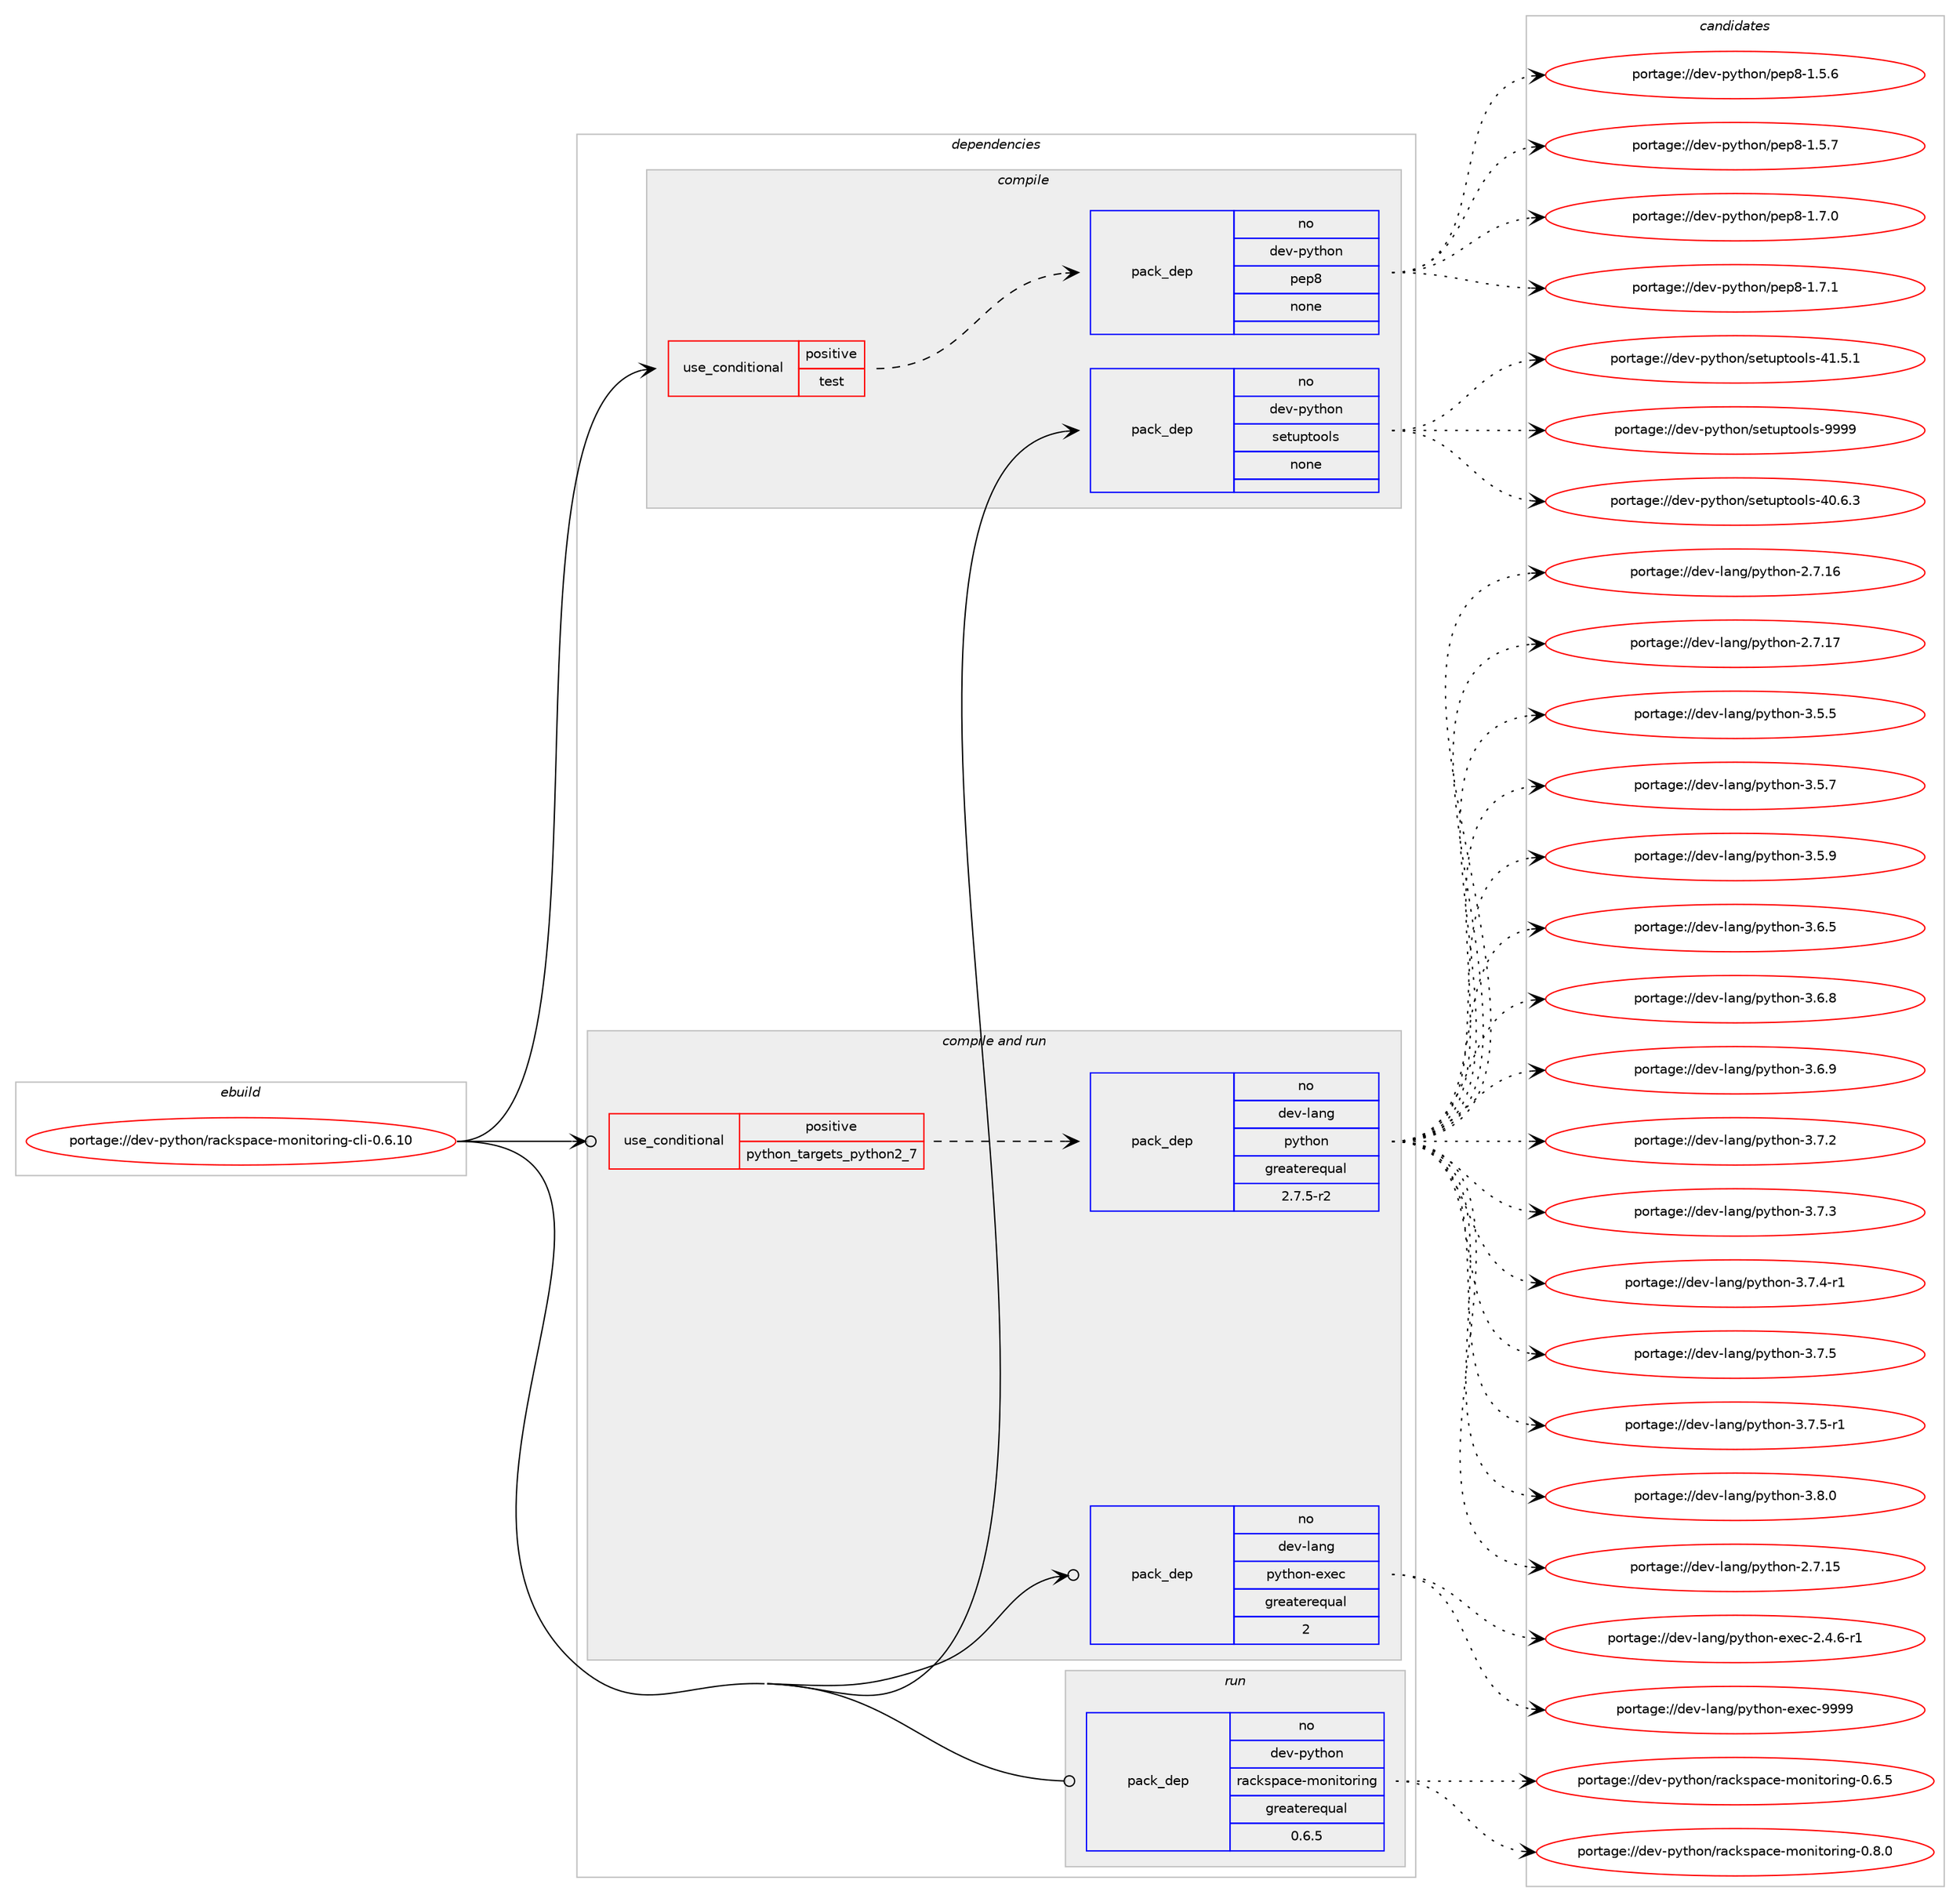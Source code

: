 digraph prolog {

# *************
# Graph options
# *************

newrank=true;
concentrate=true;
compound=true;
graph [rankdir=LR,fontname=Helvetica,fontsize=10,ranksep=1.5];#, ranksep=2.5, nodesep=0.2];
edge  [arrowhead=vee];
node  [fontname=Helvetica,fontsize=10];

# **********
# The ebuild
# **********

subgraph cluster_leftcol {
color=gray;
rank=same;
label=<<i>ebuild</i>>;
id [label="portage://dev-python/rackspace-monitoring-cli-0.6.10", color=red, width=4, href="../dev-python/rackspace-monitoring-cli-0.6.10.svg"];
}

# ****************
# The dependencies
# ****************

subgraph cluster_midcol {
color=gray;
label=<<i>dependencies</i>>;
subgraph cluster_compile {
fillcolor="#eeeeee";
style=filled;
label=<<i>compile</i>>;
subgraph cond37685 {
dependency169417 [label=<<TABLE BORDER="0" CELLBORDER="1" CELLSPACING="0" CELLPADDING="4"><TR><TD ROWSPAN="3" CELLPADDING="10">use_conditional</TD></TR><TR><TD>positive</TD></TR><TR><TD>test</TD></TR></TABLE>>, shape=none, color=red];
subgraph pack128330 {
dependency169418 [label=<<TABLE BORDER="0" CELLBORDER="1" CELLSPACING="0" CELLPADDING="4" WIDTH="220"><TR><TD ROWSPAN="6" CELLPADDING="30">pack_dep</TD></TR><TR><TD WIDTH="110">no</TD></TR><TR><TD>dev-python</TD></TR><TR><TD>pep8</TD></TR><TR><TD>none</TD></TR><TR><TD></TD></TR></TABLE>>, shape=none, color=blue];
}
dependency169417:e -> dependency169418:w [weight=20,style="dashed",arrowhead="vee"];
}
id:e -> dependency169417:w [weight=20,style="solid",arrowhead="vee"];
subgraph pack128331 {
dependency169419 [label=<<TABLE BORDER="0" CELLBORDER="1" CELLSPACING="0" CELLPADDING="4" WIDTH="220"><TR><TD ROWSPAN="6" CELLPADDING="30">pack_dep</TD></TR><TR><TD WIDTH="110">no</TD></TR><TR><TD>dev-python</TD></TR><TR><TD>setuptools</TD></TR><TR><TD>none</TD></TR><TR><TD></TD></TR></TABLE>>, shape=none, color=blue];
}
id:e -> dependency169419:w [weight=20,style="solid",arrowhead="vee"];
}
subgraph cluster_compileandrun {
fillcolor="#eeeeee";
style=filled;
label=<<i>compile and run</i>>;
subgraph cond37686 {
dependency169420 [label=<<TABLE BORDER="0" CELLBORDER="1" CELLSPACING="0" CELLPADDING="4"><TR><TD ROWSPAN="3" CELLPADDING="10">use_conditional</TD></TR><TR><TD>positive</TD></TR><TR><TD>python_targets_python2_7</TD></TR></TABLE>>, shape=none, color=red];
subgraph pack128332 {
dependency169421 [label=<<TABLE BORDER="0" CELLBORDER="1" CELLSPACING="0" CELLPADDING="4" WIDTH="220"><TR><TD ROWSPAN="6" CELLPADDING="30">pack_dep</TD></TR><TR><TD WIDTH="110">no</TD></TR><TR><TD>dev-lang</TD></TR><TR><TD>python</TD></TR><TR><TD>greaterequal</TD></TR><TR><TD>2.7.5-r2</TD></TR></TABLE>>, shape=none, color=blue];
}
dependency169420:e -> dependency169421:w [weight=20,style="dashed",arrowhead="vee"];
}
id:e -> dependency169420:w [weight=20,style="solid",arrowhead="odotvee"];
subgraph pack128333 {
dependency169422 [label=<<TABLE BORDER="0" CELLBORDER="1" CELLSPACING="0" CELLPADDING="4" WIDTH="220"><TR><TD ROWSPAN="6" CELLPADDING="30">pack_dep</TD></TR><TR><TD WIDTH="110">no</TD></TR><TR><TD>dev-lang</TD></TR><TR><TD>python-exec</TD></TR><TR><TD>greaterequal</TD></TR><TR><TD>2</TD></TR></TABLE>>, shape=none, color=blue];
}
id:e -> dependency169422:w [weight=20,style="solid",arrowhead="odotvee"];
}
subgraph cluster_run {
fillcolor="#eeeeee";
style=filled;
label=<<i>run</i>>;
subgraph pack128334 {
dependency169423 [label=<<TABLE BORDER="0" CELLBORDER="1" CELLSPACING="0" CELLPADDING="4" WIDTH="220"><TR><TD ROWSPAN="6" CELLPADDING="30">pack_dep</TD></TR><TR><TD WIDTH="110">no</TD></TR><TR><TD>dev-python</TD></TR><TR><TD>rackspace-monitoring</TD></TR><TR><TD>greaterequal</TD></TR><TR><TD>0.6.5</TD></TR></TABLE>>, shape=none, color=blue];
}
id:e -> dependency169423:w [weight=20,style="solid",arrowhead="odot"];
}
}

# **************
# The candidates
# **************

subgraph cluster_choices {
rank=same;
color=gray;
label=<<i>candidates</i>>;

subgraph choice128330 {
color=black;
nodesep=1;
choiceportage100101118451121211161041111104711210111256454946534654 [label="portage://dev-python/pep8-1.5.6", color=red, width=4,href="../dev-python/pep8-1.5.6.svg"];
choiceportage100101118451121211161041111104711210111256454946534655 [label="portage://dev-python/pep8-1.5.7", color=red, width=4,href="../dev-python/pep8-1.5.7.svg"];
choiceportage100101118451121211161041111104711210111256454946554648 [label="portage://dev-python/pep8-1.7.0", color=red, width=4,href="../dev-python/pep8-1.7.0.svg"];
choiceportage100101118451121211161041111104711210111256454946554649 [label="portage://dev-python/pep8-1.7.1", color=red, width=4,href="../dev-python/pep8-1.7.1.svg"];
dependency169418:e -> choiceportage100101118451121211161041111104711210111256454946534654:w [style=dotted,weight="100"];
dependency169418:e -> choiceportage100101118451121211161041111104711210111256454946534655:w [style=dotted,weight="100"];
dependency169418:e -> choiceportage100101118451121211161041111104711210111256454946554648:w [style=dotted,weight="100"];
dependency169418:e -> choiceportage100101118451121211161041111104711210111256454946554649:w [style=dotted,weight="100"];
}
subgraph choice128331 {
color=black;
nodesep=1;
choiceportage100101118451121211161041111104711510111611711211611111110811545524846544651 [label="portage://dev-python/setuptools-40.6.3", color=red, width=4,href="../dev-python/setuptools-40.6.3.svg"];
choiceportage100101118451121211161041111104711510111611711211611111110811545524946534649 [label="portage://dev-python/setuptools-41.5.1", color=red, width=4,href="../dev-python/setuptools-41.5.1.svg"];
choiceportage10010111845112121116104111110471151011161171121161111111081154557575757 [label="portage://dev-python/setuptools-9999", color=red, width=4,href="../dev-python/setuptools-9999.svg"];
dependency169419:e -> choiceportage100101118451121211161041111104711510111611711211611111110811545524846544651:w [style=dotted,weight="100"];
dependency169419:e -> choiceportage100101118451121211161041111104711510111611711211611111110811545524946534649:w [style=dotted,weight="100"];
dependency169419:e -> choiceportage10010111845112121116104111110471151011161171121161111111081154557575757:w [style=dotted,weight="100"];
}
subgraph choice128332 {
color=black;
nodesep=1;
choiceportage10010111845108971101034711212111610411111045504655464953 [label="portage://dev-lang/python-2.7.15", color=red, width=4,href="../dev-lang/python-2.7.15.svg"];
choiceportage10010111845108971101034711212111610411111045504655464954 [label="portage://dev-lang/python-2.7.16", color=red, width=4,href="../dev-lang/python-2.7.16.svg"];
choiceportage10010111845108971101034711212111610411111045504655464955 [label="portage://dev-lang/python-2.7.17", color=red, width=4,href="../dev-lang/python-2.7.17.svg"];
choiceportage100101118451089711010347112121116104111110455146534653 [label="portage://dev-lang/python-3.5.5", color=red, width=4,href="../dev-lang/python-3.5.5.svg"];
choiceportage100101118451089711010347112121116104111110455146534655 [label="portage://dev-lang/python-3.5.7", color=red, width=4,href="../dev-lang/python-3.5.7.svg"];
choiceportage100101118451089711010347112121116104111110455146534657 [label="portage://dev-lang/python-3.5.9", color=red, width=4,href="../dev-lang/python-3.5.9.svg"];
choiceportage100101118451089711010347112121116104111110455146544653 [label="portage://dev-lang/python-3.6.5", color=red, width=4,href="../dev-lang/python-3.6.5.svg"];
choiceportage100101118451089711010347112121116104111110455146544656 [label="portage://dev-lang/python-3.6.8", color=red, width=4,href="../dev-lang/python-3.6.8.svg"];
choiceportage100101118451089711010347112121116104111110455146544657 [label="portage://dev-lang/python-3.6.9", color=red, width=4,href="../dev-lang/python-3.6.9.svg"];
choiceportage100101118451089711010347112121116104111110455146554650 [label="portage://dev-lang/python-3.7.2", color=red, width=4,href="../dev-lang/python-3.7.2.svg"];
choiceportage100101118451089711010347112121116104111110455146554651 [label="portage://dev-lang/python-3.7.3", color=red, width=4,href="../dev-lang/python-3.7.3.svg"];
choiceportage1001011184510897110103471121211161041111104551465546524511449 [label="portage://dev-lang/python-3.7.4-r1", color=red, width=4,href="../dev-lang/python-3.7.4-r1.svg"];
choiceportage100101118451089711010347112121116104111110455146554653 [label="portage://dev-lang/python-3.7.5", color=red, width=4,href="../dev-lang/python-3.7.5.svg"];
choiceportage1001011184510897110103471121211161041111104551465546534511449 [label="portage://dev-lang/python-3.7.5-r1", color=red, width=4,href="../dev-lang/python-3.7.5-r1.svg"];
choiceportage100101118451089711010347112121116104111110455146564648 [label="portage://dev-lang/python-3.8.0", color=red, width=4,href="../dev-lang/python-3.8.0.svg"];
dependency169421:e -> choiceportage10010111845108971101034711212111610411111045504655464953:w [style=dotted,weight="100"];
dependency169421:e -> choiceportage10010111845108971101034711212111610411111045504655464954:w [style=dotted,weight="100"];
dependency169421:e -> choiceportage10010111845108971101034711212111610411111045504655464955:w [style=dotted,weight="100"];
dependency169421:e -> choiceportage100101118451089711010347112121116104111110455146534653:w [style=dotted,weight="100"];
dependency169421:e -> choiceportage100101118451089711010347112121116104111110455146534655:w [style=dotted,weight="100"];
dependency169421:e -> choiceportage100101118451089711010347112121116104111110455146534657:w [style=dotted,weight="100"];
dependency169421:e -> choiceportage100101118451089711010347112121116104111110455146544653:w [style=dotted,weight="100"];
dependency169421:e -> choiceportage100101118451089711010347112121116104111110455146544656:w [style=dotted,weight="100"];
dependency169421:e -> choiceportage100101118451089711010347112121116104111110455146544657:w [style=dotted,weight="100"];
dependency169421:e -> choiceportage100101118451089711010347112121116104111110455146554650:w [style=dotted,weight="100"];
dependency169421:e -> choiceportage100101118451089711010347112121116104111110455146554651:w [style=dotted,weight="100"];
dependency169421:e -> choiceportage1001011184510897110103471121211161041111104551465546524511449:w [style=dotted,weight="100"];
dependency169421:e -> choiceportage100101118451089711010347112121116104111110455146554653:w [style=dotted,weight="100"];
dependency169421:e -> choiceportage1001011184510897110103471121211161041111104551465546534511449:w [style=dotted,weight="100"];
dependency169421:e -> choiceportage100101118451089711010347112121116104111110455146564648:w [style=dotted,weight="100"];
}
subgraph choice128333 {
color=black;
nodesep=1;
choiceportage10010111845108971101034711212111610411111045101120101994550465246544511449 [label="portage://dev-lang/python-exec-2.4.6-r1", color=red, width=4,href="../dev-lang/python-exec-2.4.6-r1.svg"];
choiceportage10010111845108971101034711212111610411111045101120101994557575757 [label="portage://dev-lang/python-exec-9999", color=red, width=4,href="../dev-lang/python-exec-9999.svg"];
dependency169422:e -> choiceportage10010111845108971101034711212111610411111045101120101994550465246544511449:w [style=dotted,weight="100"];
dependency169422:e -> choiceportage10010111845108971101034711212111610411111045101120101994557575757:w [style=dotted,weight="100"];
}
subgraph choice128334 {
color=black;
nodesep=1;
choiceportage10010111845112121116104111110471149799107115112979910145109111110105116111114105110103454846544653 [label="portage://dev-python/rackspace-monitoring-0.6.5", color=red, width=4,href="../dev-python/rackspace-monitoring-0.6.5.svg"];
choiceportage10010111845112121116104111110471149799107115112979910145109111110105116111114105110103454846564648 [label="portage://dev-python/rackspace-monitoring-0.8.0", color=red, width=4,href="../dev-python/rackspace-monitoring-0.8.0.svg"];
dependency169423:e -> choiceportage10010111845112121116104111110471149799107115112979910145109111110105116111114105110103454846544653:w [style=dotted,weight="100"];
dependency169423:e -> choiceportage10010111845112121116104111110471149799107115112979910145109111110105116111114105110103454846564648:w [style=dotted,weight="100"];
}
}

}
